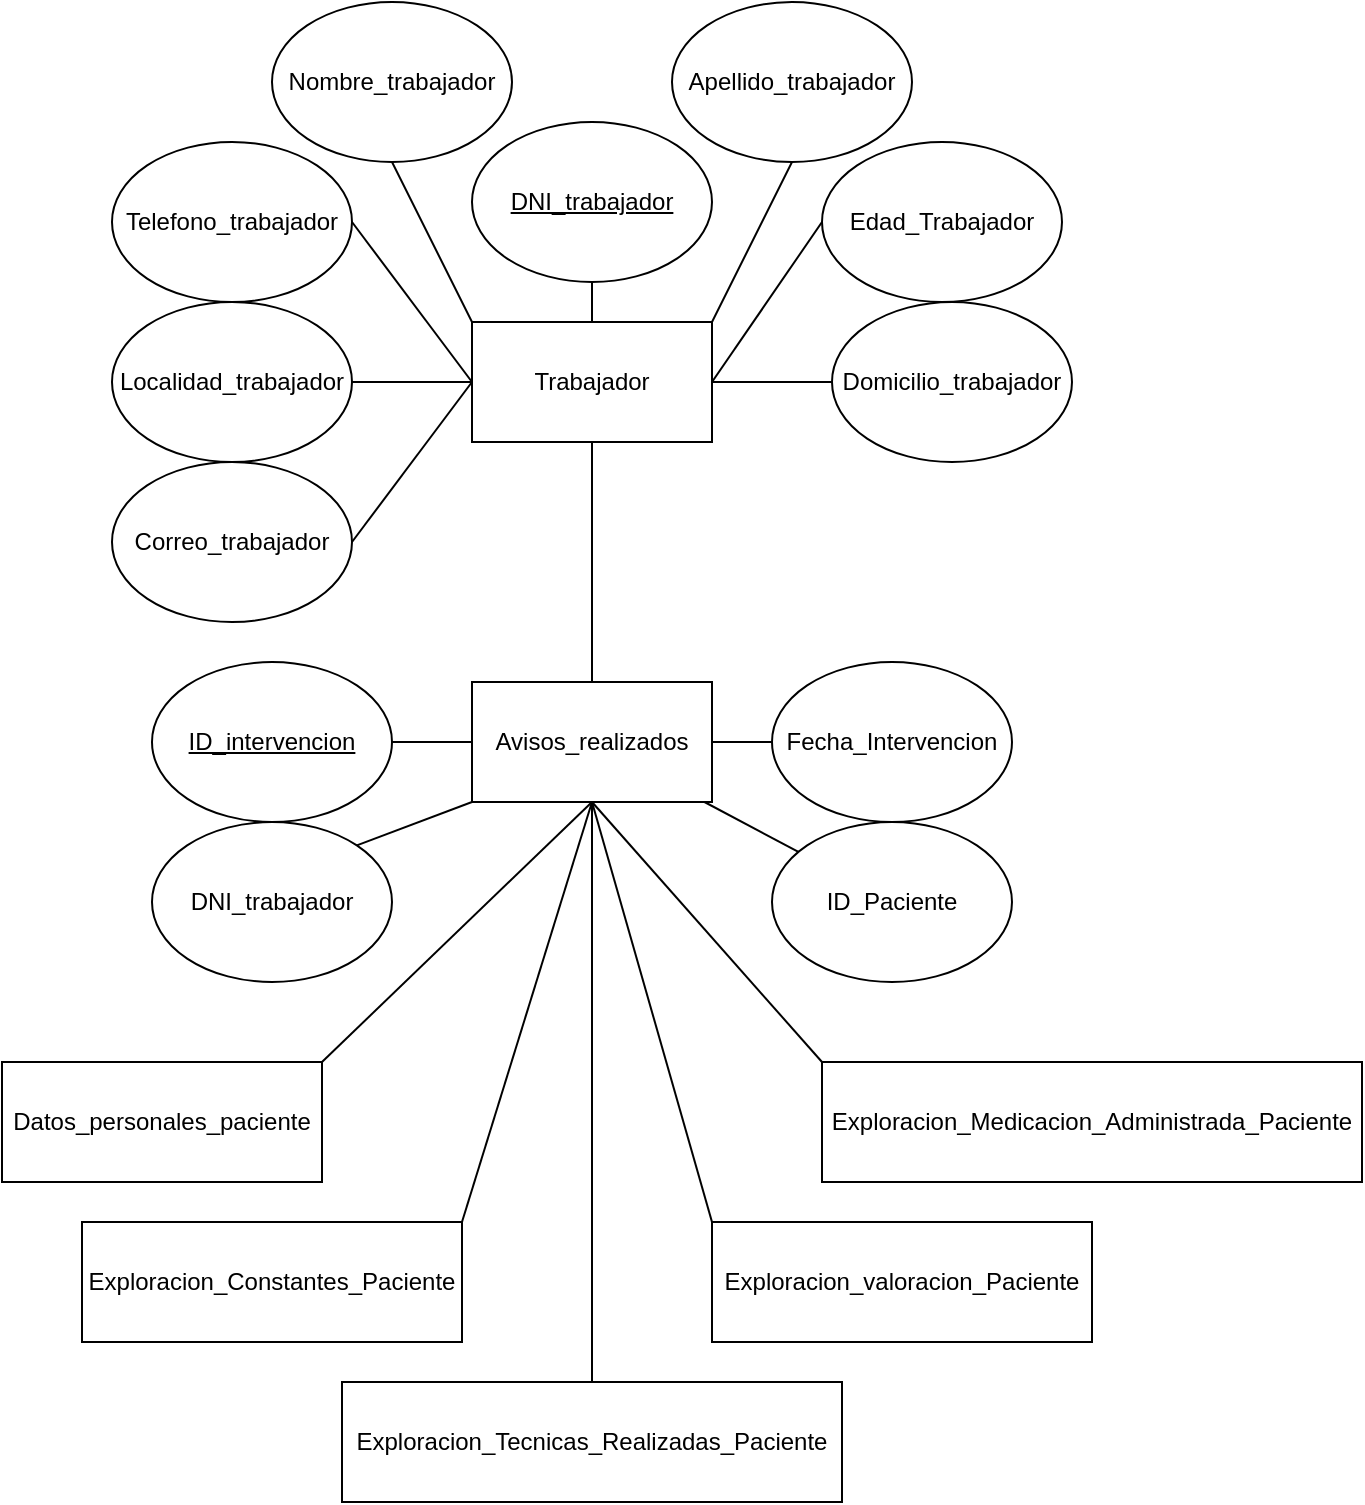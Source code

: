 <mxfile>
    <diagram id="W9weD9mE2uU0gAmTI4NY" name="Page-1">
        <mxGraphModel dx="2218" dy="859" grid="1" gridSize="10" guides="1" tooltips="1" connect="1" arrows="1" fold="1" page="1" pageScale="1" pageWidth="850" pageHeight="1100" math="0" shadow="0">
            <root>
                <mxCell id="0"/>
                <mxCell id="1" parent="0"/>
                <mxCell id="2" value="Trabajador" style="rounded=0;whiteSpace=wrap;html=1;" parent="1" vertex="1">
                    <mxGeometry x="320" y="210" width="120" height="60" as="geometry"/>
                </mxCell>
                <mxCell id="4" value="&lt;span style=&quot;text-decoration-line: underline;&quot;&gt;DNI_trabajador&lt;/span&gt;" style="ellipse;whiteSpace=wrap;html=1;" parent="1" vertex="1">
                    <mxGeometry x="320" y="110" width="120" height="80" as="geometry"/>
                </mxCell>
                <mxCell id="5" value="Apellido_trabajador" style="ellipse;whiteSpace=wrap;html=1;" parent="1" vertex="1">
                    <mxGeometry x="420" y="50" width="120" height="80" as="geometry"/>
                </mxCell>
                <mxCell id="6" value="Edad_Trabajador" style="ellipse;whiteSpace=wrap;html=1;" parent="1" vertex="1">
                    <mxGeometry x="495" y="120" width="120" height="80" as="geometry"/>
                </mxCell>
                <mxCell id="7" value="Telefono_trabajador" style="ellipse;whiteSpace=wrap;html=1;" parent="1" vertex="1">
                    <mxGeometry x="140" y="120" width="120" height="80" as="geometry"/>
                </mxCell>
                <mxCell id="29" value="" style="endArrow=none;html=1;entryX=0;entryY=0.5;entryDx=0;entryDy=0;exitX=1;exitY=0.5;exitDx=0;exitDy=0;" parent="1" source="2" target="57" edge="1">
                    <mxGeometry width="50" height="50" relative="1" as="geometry">
                        <mxPoint x="155" y="430" as="sourcePoint"/>
                        <mxPoint x="345.2" y="303.12" as="targetPoint"/>
                    </mxGeometry>
                </mxCell>
                <mxCell id="31" value="" style="endArrow=none;html=1;entryX=0;entryY=0.5;entryDx=0;entryDy=0;exitX=1;exitY=0.5;exitDx=0;exitDy=0;" parent="1" source="2" target="6" edge="1">
                    <mxGeometry width="50" height="50" relative="1" as="geometry">
                        <mxPoint x="510" y="300" as="sourcePoint"/>
                        <mxPoint x="560" y="250" as="targetPoint"/>
                    </mxGeometry>
                </mxCell>
                <mxCell id="33" value="" style="endArrow=none;html=1;entryX=1;entryY=0.5;entryDx=0;entryDy=0;exitX=0;exitY=0.5;exitDx=0;exitDy=0;" parent="1" source="2" target="7" edge="1">
                    <mxGeometry width="50" height="50" relative="1" as="geometry">
                        <mxPoint x="210" y="300" as="sourcePoint"/>
                        <mxPoint x="260" y="250" as="targetPoint"/>
                    </mxGeometry>
                </mxCell>
                <mxCell id="34" value="" style="endArrow=none;html=1;entryX=0.5;entryY=1;entryDx=0;entryDy=0;exitX=1;exitY=0;exitDx=0;exitDy=0;" parent="1" source="2" target="5" edge="1">
                    <mxGeometry width="50" height="50" relative="1" as="geometry">
                        <mxPoint x="600" y="170" as="sourcePoint"/>
                        <mxPoint x="650" y="120" as="targetPoint"/>
                    </mxGeometry>
                </mxCell>
                <mxCell id="35" value="" style="endArrow=none;html=1;exitX=0;exitY=0;exitDx=0;exitDy=0;entryX=0.5;entryY=1;entryDx=0;entryDy=0;" parent="1" source="2" target="60" edge="1">
                    <mxGeometry width="50" height="50" relative="1" as="geometry">
                        <mxPoint x="290" y="200" as="sourcePoint"/>
                        <mxPoint x="280" y="130" as="targetPoint"/>
                    </mxGeometry>
                </mxCell>
                <mxCell id="36" value="" style="endArrow=none;html=1;entryX=0.5;entryY=1;entryDx=0;entryDy=0;exitX=0.5;exitY=0;exitDx=0;exitDy=0;" parent="1" source="2" target="4" edge="1">
                    <mxGeometry width="50" height="50" relative="1" as="geometry">
                        <mxPoint x="380" y="230" as="sourcePoint"/>
                        <mxPoint x="430" y="180" as="targetPoint"/>
                    </mxGeometry>
                </mxCell>
                <mxCell id="37" value="" style="endArrow=none;html=1;entryX=0.5;entryY=1;entryDx=0;entryDy=0;exitX=0.5;exitY=0;exitDx=0;exitDy=0;" parent="1" source="61" target="2" edge="1">
                    <mxGeometry width="50" height="50" relative="1" as="geometry">
                        <mxPoint x="380" y="380" as="sourcePoint"/>
                        <mxPoint x="500" y="300" as="targetPoint"/>
                    </mxGeometry>
                </mxCell>
                <mxCell id="38" value="" style="endArrow=none;html=1;entryX=0.5;entryY=1;entryDx=0;entryDy=0;exitX=0;exitY=0.5;exitDx=0;exitDy=0;startArrow=none;" parent="1" source="74" edge="1">
                    <mxGeometry width="50" height="50" relative="1" as="geometry">
                        <mxPoint x="530" y="690" as="sourcePoint"/>
                        <mxPoint x="530" y="620" as="targetPoint"/>
                    </mxGeometry>
                </mxCell>
                <mxCell id="39" value="" style="endArrow=none;html=1;entryX=0;entryY=0.5;entryDx=0;entryDy=0;exitX=1;exitY=0.5;exitDx=0;exitDy=0;" parent="1" edge="1">
                    <mxGeometry width="50" height="50" relative="1" as="geometry">
                        <mxPoint x="590" y="590" as="sourcePoint"/>
                        <mxPoint x="750" y="590" as="targetPoint"/>
                    </mxGeometry>
                </mxCell>
                <mxCell id="49" value="" style="endArrow=none;html=1;entryX=0.5;entryY=1;entryDx=0;entryDy=0;exitX=1;exitY=0;exitDx=0;exitDy=0;" parent="1" source="70" target="61" edge="1">
                    <mxGeometry width="50" height="50" relative="1" as="geometry">
                        <mxPoint x="660" y="790" as="sourcePoint"/>
                        <mxPoint x="550" y="720" as="targetPoint"/>
                    </mxGeometry>
                </mxCell>
                <mxCell id="54" value="" style="endArrow=none;html=1;entryX=0.5;entryY=1;entryDx=0;entryDy=0;exitX=0;exitY=0;exitDx=0;exitDy=0;" parent="1" source="74" target="61" edge="1">
                    <mxGeometry width="50" height="50" relative="1" as="geometry">
                        <mxPoint x="590" y="590" as="sourcePoint"/>
                        <mxPoint x="665" y="490" as="targetPoint"/>
                    </mxGeometry>
                </mxCell>
                <mxCell id="55" value="Correo_trabajador" style="ellipse;whiteSpace=wrap;html=1;" vertex="1" parent="1">
                    <mxGeometry x="140" y="280" width="120" height="80" as="geometry"/>
                </mxCell>
                <mxCell id="56" value="Localidad_trabajador" style="ellipse;whiteSpace=wrap;html=1;" vertex="1" parent="1">
                    <mxGeometry x="140" y="200" width="120" height="80" as="geometry"/>
                </mxCell>
                <mxCell id="57" value="Domicilio_trabajador" style="ellipse;whiteSpace=wrap;html=1;" vertex="1" parent="1">
                    <mxGeometry x="500" y="200" width="120" height="80" as="geometry"/>
                </mxCell>
                <mxCell id="58" value="" style="endArrow=none;html=1;entryX=1;entryY=0.5;entryDx=0;entryDy=0;" edge="1" parent="1" target="56">
                    <mxGeometry width="50" height="50" relative="1" as="geometry">
                        <mxPoint x="320" y="240" as="sourcePoint"/>
                        <mxPoint x="510" y="250" as="targetPoint"/>
                    </mxGeometry>
                </mxCell>
                <mxCell id="59" value="" style="endArrow=none;html=1;entryX=1;entryY=0.5;entryDx=0;entryDy=0;exitX=0;exitY=0.5;exitDx=0;exitDy=0;" edge="1" parent="1" source="2" target="55">
                    <mxGeometry width="50" height="50" relative="1" as="geometry">
                        <mxPoint x="330" y="250" as="sourcePoint"/>
                        <mxPoint x="280" y="250" as="targetPoint"/>
                    </mxGeometry>
                </mxCell>
                <mxCell id="60" value="Nombre_trabajador" style="ellipse;whiteSpace=wrap;html=1;" vertex="1" parent="1">
                    <mxGeometry x="220" y="50" width="120" height="80" as="geometry"/>
                </mxCell>
                <mxCell id="61" value="Avisos_realizados" style="rounded=0;whiteSpace=wrap;html=1;" vertex="1" parent="1">
                    <mxGeometry x="320" y="390" width="120" height="60" as="geometry"/>
                </mxCell>
                <mxCell id="62" value="ID_Paciente" style="ellipse;whiteSpace=wrap;html=1;" vertex="1" parent="1">
                    <mxGeometry x="470" y="460" width="120" height="80" as="geometry"/>
                </mxCell>
                <mxCell id="63" value="DNI_trabajador" style="ellipse;whiteSpace=wrap;html=1;" vertex="1" parent="1">
                    <mxGeometry x="160" y="460" width="120" height="80" as="geometry"/>
                </mxCell>
                <mxCell id="64" value="Fecha_Intervencion" style="ellipse;whiteSpace=wrap;html=1;" vertex="1" parent="1">
                    <mxGeometry x="470" y="380" width="120" height="80" as="geometry"/>
                </mxCell>
                <mxCell id="65" value="&lt;u&gt;ID_intervencion&lt;/u&gt;" style="ellipse;whiteSpace=wrap;html=1;" vertex="1" parent="1">
                    <mxGeometry x="160" y="380" width="120" height="80" as="geometry"/>
                </mxCell>
                <mxCell id="66" value="" style="endArrow=none;html=1;entryX=0;entryY=0.5;entryDx=0;entryDy=0;exitX=1;exitY=0.5;exitDx=0;exitDy=0;" edge="1" parent="1" source="65" target="61">
                    <mxGeometry width="50" height="50" relative="1" as="geometry">
                        <mxPoint x="540" y="700" as="sourcePoint"/>
                        <mxPoint x="540" y="630" as="targetPoint"/>
                    </mxGeometry>
                </mxCell>
                <mxCell id="67" value="" style="endArrow=none;html=1;" edge="1" parent="1" source="64" target="61">
                    <mxGeometry width="50" height="50" relative="1" as="geometry">
                        <mxPoint x="550" y="710" as="sourcePoint"/>
                        <mxPoint x="550" y="640" as="targetPoint"/>
                    </mxGeometry>
                </mxCell>
                <mxCell id="68" value="" style="endArrow=none;html=1;entryX=0;entryY=1;entryDx=0;entryDy=0;exitX=1;exitY=0;exitDx=0;exitDy=0;" edge="1" parent="1" source="63" target="61">
                    <mxGeometry width="50" height="50" relative="1" as="geometry">
                        <mxPoint x="560" y="720" as="sourcePoint"/>
                        <mxPoint x="560" y="650" as="targetPoint"/>
                    </mxGeometry>
                </mxCell>
                <mxCell id="69" value="" style="endArrow=none;html=1;" edge="1" parent="1" source="62" target="61">
                    <mxGeometry width="50" height="50" relative="1" as="geometry">
                        <mxPoint x="570" y="730" as="sourcePoint"/>
                        <mxPoint x="570" y="660" as="targetPoint"/>
                    </mxGeometry>
                </mxCell>
                <mxCell id="70" value="Datos_personales_paciente" style="rounded=0;whiteSpace=wrap;html=1;" vertex="1" parent="1">
                    <mxGeometry x="85" y="580" width="160" height="60" as="geometry"/>
                </mxCell>
                <mxCell id="71" value="Exploracion_valoracion_Paciente" style="rounded=0;whiteSpace=wrap;html=1;" vertex="1" parent="1">
                    <mxGeometry x="440" y="660" width="190" height="60" as="geometry"/>
                </mxCell>
                <mxCell id="72" value="Exploracion_Constantes_Paciente" style="rounded=0;whiteSpace=wrap;html=1;" vertex="1" parent="1">
                    <mxGeometry x="125" y="660" width="190" height="60" as="geometry"/>
                </mxCell>
                <mxCell id="73" value="Exploracion_Tecnicas_Realizadas_Paciente" style="rounded=0;whiteSpace=wrap;html=1;" vertex="1" parent="1">
                    <mxGeometry x="255" y="740" width="250" height="60" as="geometry"/>
                </mxCell>
                <mxCell id="74" value="Exploracion_Medicacion_Administrada_Paciente" style="rounded=0;whiteSpace=wrap;html=1;" vertex="1" parent="1">
                    <mxGeometry x="495" y="580" width="270" height="60" as="geometry"/>
                </mxCell>
                <mxCell id="76" value="" style="endArrow=none;html=1;entryX=0.5;entryY=1;entryDx=0;entryDy=0;exitX=1;exitY=0;exitDx=0;exitDy=0;" edge="1" parent="1" source="72" target="61">
                    <mxGeometry width="50" height="50" relative="1" as="geometry">
                        <mxPoint x="470" y="630" as="sourcePoint"/>
                        <mxPoint x="355" y="500" as="targetPoint"/>
                    </mxGeometry>
                </mxCell>
                <mxCell id="77" value="" style="endArrow=none;html=1;entryX=0.5;entryY=1;entryDx=0;entryDy=0;exitX=0;exitY=0;exitDx=0;exitDy=0;" edge="1" parent="1" source="71" target="61">
                    <mxGeometry width="50" height="50" relative="1" as="geometry">
                        <mxPoint x="515" y="600" as="sourcePoint"/>
                        <mxPoint x="400" y="470" as="targetPoint"/>
                    </mxGeometry>
                </mxCell>
                <mxCell id="78" value="" style="endArrow=none;html=1;" edge="1" parent="1" source="73">
                    <mxGeometry width="50" height="50" relative="1" as="geometry">
                        <mxPoint x="525" y="610" as="sourcePoint"/>
                        <mxPoint x="380" y="450" as="targetPoint"/>
                    </mxGeometry>
                </mxCell>
            </root>
        </mxGraphModel>
    </diagram>
</mxfile>